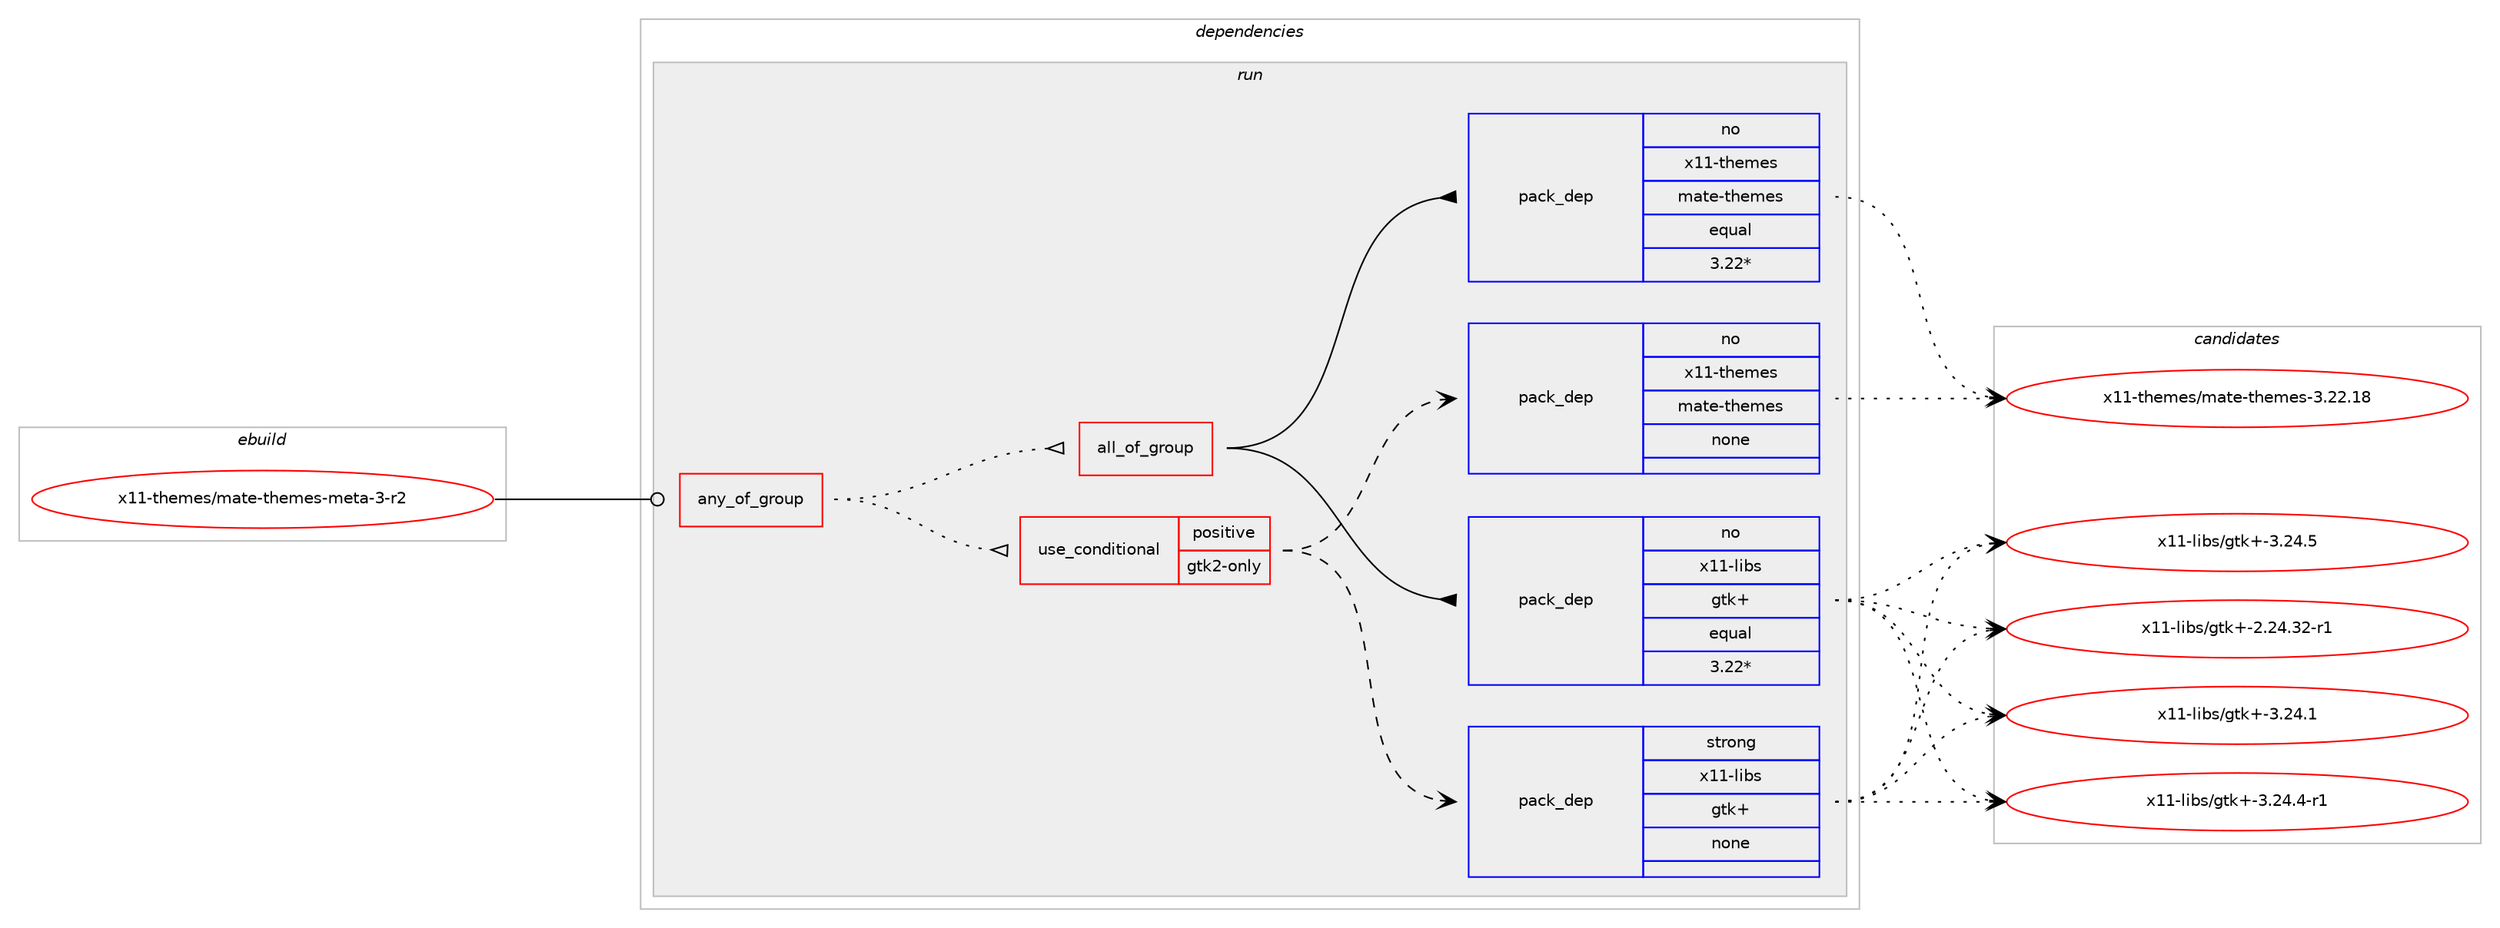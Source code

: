 digraph prolog {

# *************
# Graph options
# *************

newrank=true;
concentrate=true;
compound=true;
graph [rankdir=LR,fontname=Helvetica,fontsize=10,ranksep=1.5];#, ranksep=2.5, nodesep=0.2];
edge  [arrowhead=vee];
node  [fontname=Helvetica,fontsize=10];

# **********
# The ebuild
# **********

subgraph cluster_leftcol {
color=gray;
rank=same;
label=<<i>ebuild</i>>;
id [label="x11-themes/mate-themes-meta-3-r2", color=red, width=4, href="../x11-themes/mate-themes-meta-3-r2.svg"];
}

# ****************
# The dependencies
# ****************

subgraph cluster_midcol {
color=gray;
label=<<i>dependencies</i>>;
subgraph cluster_compile {
fillcolor="#eeeeee";
style=filled;
label=<<i>compile</i>>;
}
subgraph cluster_compileandrun {
fillcolor="#eeeeee";
style=filled;
label=<<i>compile and run</i>>;
}
subgraph cluster_run {
fillcolor="#eeeeee";
style=filled;
label=<<i>run</i>>;
subgraph any28842 {
dependency1769263 [label=<<TABLE BORDER="0" CELLBORDER="1" CELLSPACING="0" CELLPADDING="4"><TR><TD CELLPADDING="10">any_of_group</TD></TR></TABLE>>, shape=none, color=red];subgraph cond467181 {
dependency1769264 [label=<<TABLE BORDER="0" CELLBORDER="1" CELLSPACING="0" CELLPADDING="4"><TR><TD ROWSPAN="3" CELLPADDING="10">use_conditional</TD></TR><TR><TD>positive</TD></TR><TR><TD>gtk2-only</TD></TR></TABLE>>, shape=none, color=red];
subgraph pack1272229 {
dependency1769265 [label=<<TABLE BORDER="0" CELLBORDER="1" CELLSPACING="0" CELLPADDING="4" WIDTH="220"><TR><TD ROWSPAN="6" CELLPADDING="30">pack_dep</TD></TR><TR><TD WIDTH="110">strong</TD></TR><TR><TD>x11-libs</TD></TR><TR><TD>gtk+</TD></TR><TR><TD>none</TD></TR><TR><TD></TD></TR></TABLE>>, shape=none, color=blue];
}
dependency1769264:e -> dependency1769265:w [weight=20,style="dashed",arrowhead="vee"];
subgraph pack1272230 {
dependency1769266 [label=<<TABLE BORDER="0" CELLBORDER="1" CELLSPACING="0" CELLPADDING="4" WIDTH="220"><TR><TD ROWSPAN="6" CELLPADDING="30">pack_dep</TD></TR><TR><TD WIDTH="110">no</TD></TR><TR><TD>x11-themes</TD></TR><TR><TD>mate-themes</TD></TR><TR><TD>none</TD></TR><TR><TD></TD></TR></TABLE>>, shape=none, color=blue];
}
dependency1769264:e -> dependency1769266:w [weight=20,style="dashed",arrowhead="vee"];
}
dependency1769263:e -> dependency1769264:w [weight=20,style="dotted",arrowhead="oinv"];
subgraph all1014 {
dependency1769267 [label=<<TABLE BORDER="0" CELLBORDER="1" CELLSPACING="0" CELLPADDING="4"><TR><TD CELLPADDING="10">all_of_group</TD></TR></TABLE>>, shape=none, color=red];subgraph pack1272231 {
dependency1769268 [label=<<TABLE BORDER="0" CELLBORDER="1" CELLSPACING="0" CELLPADDING="4" WIDTH="220"><TR><TD ROWSPAN="6" CELLPADDING="30">pack_dep</TD></TR><TR><TD WIDTH="110">no</TD></TR><TR><TD>x11-libs</TD></TR><TR><TD>gtk+</TD></TR><TR><TD>equal</TD></TR><TR><TD>3.22*</TD></TR></TABLE>>, shape=none, color=blue];
}
dependency1769267:e -> dependency1769268:w [weight=20,style="solid",arrowhead="inv"];
subgraph pack1272232 {
dependency1769269 [label=<<TABLE BORDER="0" CELLBORDER="1" CELLSPACING="0" CELLPADDING="4" WIDTH="220"><TR><TD ROWSPAN="6" CELLPADDING="30">pack_dep</TD></TR><TR><TD WIDTH="110">no</TD></TR><TR><TD>x11-themes</TD></TR><TR><TD>mate-themes</TD></TR><TR><TD>equal</TD></TR><TR><TD>3.22*</TD></TR></TABLE>>, shape=none, color=blue];
}
dependency1769267:e -> dependency1769269:w [weight=20,style="solid",arrowhead="inv"];
}
dependency1769263:e -> dependency1769267:w [weight=20,style="dotted",arrowhead="oinv"];
}
id:e -> dependency1769263:w [weight=20,style="solid",arrowhead="odot"];
}
}

# **************
# The candidates
# **************

subgraph cluster_choices {
rank=same;
color=gray;
label=<<i>candidates</i>>;

subgraph choice1272229 {
color=black;
nodesep=1;
choice12049494510810598115471031161074345504650524651504511449 [label="x11-libs/gtk+-2.24.32-r1", color=red, width=4,href="../x11-libs/gtk+-2.24.32-r1.svg"];
choice12049494510810598115471031161074345514650524649 [label="x11-libs/gtk+-3.24.1", color=red, width=4,href="../x11-libs/gtk+-3.24.1.svg"];
choice120494945108105981154710311610743455146505246524511449 [label="x11-libs/gtk+-3.24.4-r1", color=red, width=4,href="../x11-libs/gtk+-3.24.4-r1.svg"];
choice12049494510810598115471031161074345514650524653 [label="x11-libs/gtk+-3.24.5", color=red, width=4,href="../x11-libs/gtk+-3.24.5.svg"];
dependency1769265:e -> choice12049494510810598115471031161074345504650524651504511449:w [style=dotted,weight="100"];
dependency1769265:e -> choice12049494510810598115471031161074345514650524649:w [style=dotted,weight="100"];
dependency1769265:e -> choice120494945108105981154710311610743455146505246524511449:w [style=dotted,weight="100"];
dependency1769265:e -> choice12049494510810598115471031161074345514650524653:w [style=dotted,weight="100"];
}
subgraph choice1272230 {
color=black;
nodesep=1;
choice1204949451161041011091011154710997116101451161041011091011154551465050464956 [label="x11-themes/mate-themes-3.22.18", color=red, width=4,href="../x11-themes/mate-themes-3.22.18.svg"];
dependency1769266:e -> choice1204949451161041011091011154710997116101451161041011091011154551465050464956:w [style=dotted,weight="100"];
}
subgraph choice1272231 {
color=black;
nodesep=1;
choice12049494510810598115471031161074345504650524651504511449 [label="x11-libs/gtk+-2.24.32-r1", color=red, width=4,href="../x11-libs/gtk+-2.24.32-r1.svg"];
choice12049494510810598115471031161074345514650524649 [label="x11-libs/gtk+-3.24.1", color=red, width=4,href="../x11-libs/gtk+-3.24.1.svg"];
choice120494945108105981154710311610743455146505246524511449 [label="x11-libs/gtk+-3.24.4-r1", color=red, width=4,href="../x11-libs/gtk+-3.24.4-r1.svg"];
choice12049494510810598115471031161074345514650524653 [label="x11-libs/gtk+-3.24.5", color=red, width=4,href="../x11-libs/gtk+-3.24.5.svg"];
dependency1769268:e -> choice12049494510810598115471031161074345504650524651504511449:w [style=dotted,weight="100"];
dependency1769268:e -> choice12049494510810598115471031161074345514650524649:w [style=dotted,weight="100"];
dependency1769268:e -> choice120494945108105981154710311610743455146505246524511449:w [style=dotted,weight="100"];
dependency1769268:e -> choice12049494510810598115471031161074345514650524653:w [style=dotted,weight="100"];
}
subgraph choice1272232 {
color=black;
nodesep=1;
choice1204949451161041011091011154710997116101451161041011091011154551465050464956 [label="x11-themes/mate-themes-3.22.18", color=red, width=4,href="../x11-themes/mate-themes-3.22.18.svg"];
dependency1769269:e -> choice1204949451161041011091011154710997116101451161041011091011154551465050464956:w [style=dotted,weight="100"];
}
}

}
